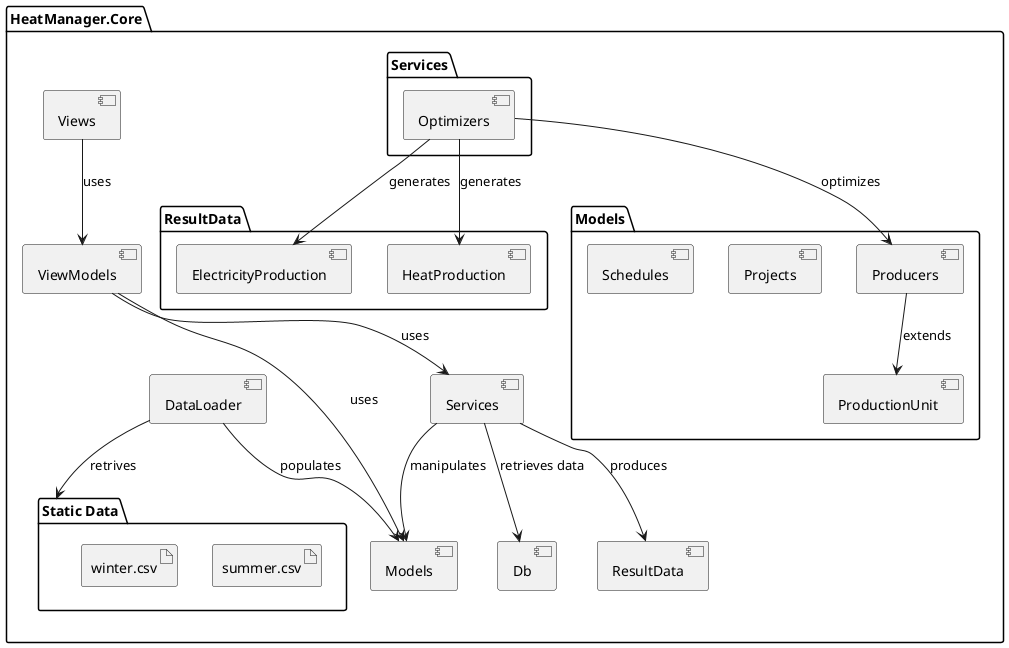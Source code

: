@startuml

package "HeatManager.Core" {
  [Models] as models
  [ViewModels] as viewmodels
  [Views] as views
  [Services] as services
  [ResultData] as resultdata
  [DataLoader] as dataloader
  [Db] as db

package "Static Data" {
   artifact "summer.csv" as summerData
   artifact "winter.csv" as winterData
}

' Relationships
views --> viewmodels : uses
viewmodels --> models : uses
viewmodels --> services : uses
services --> models : manipulates
services --> resultdata : produces
services --> db : retrieves data
dataloader --> models : populates
dataloader --> "Static Data" : retrives

package "Models" {
  [ProductionUnit] as produnit
  [Producers] as producers
  [Projects] as projects
  [Schedules] as schedules
}

package "Services" {
  [Optimizers] as optimizers
}

package "ResultData" {
  [ElectricityProduction] as elecprod
  [HeatProduction] as heatprod
}

'Subcomponents Relationships
optimizers --> elecprod : generates
optimizers --> heatprod : generates
optimizers --> producers : optimizes
producers --> produnit : extends
}

@enduml